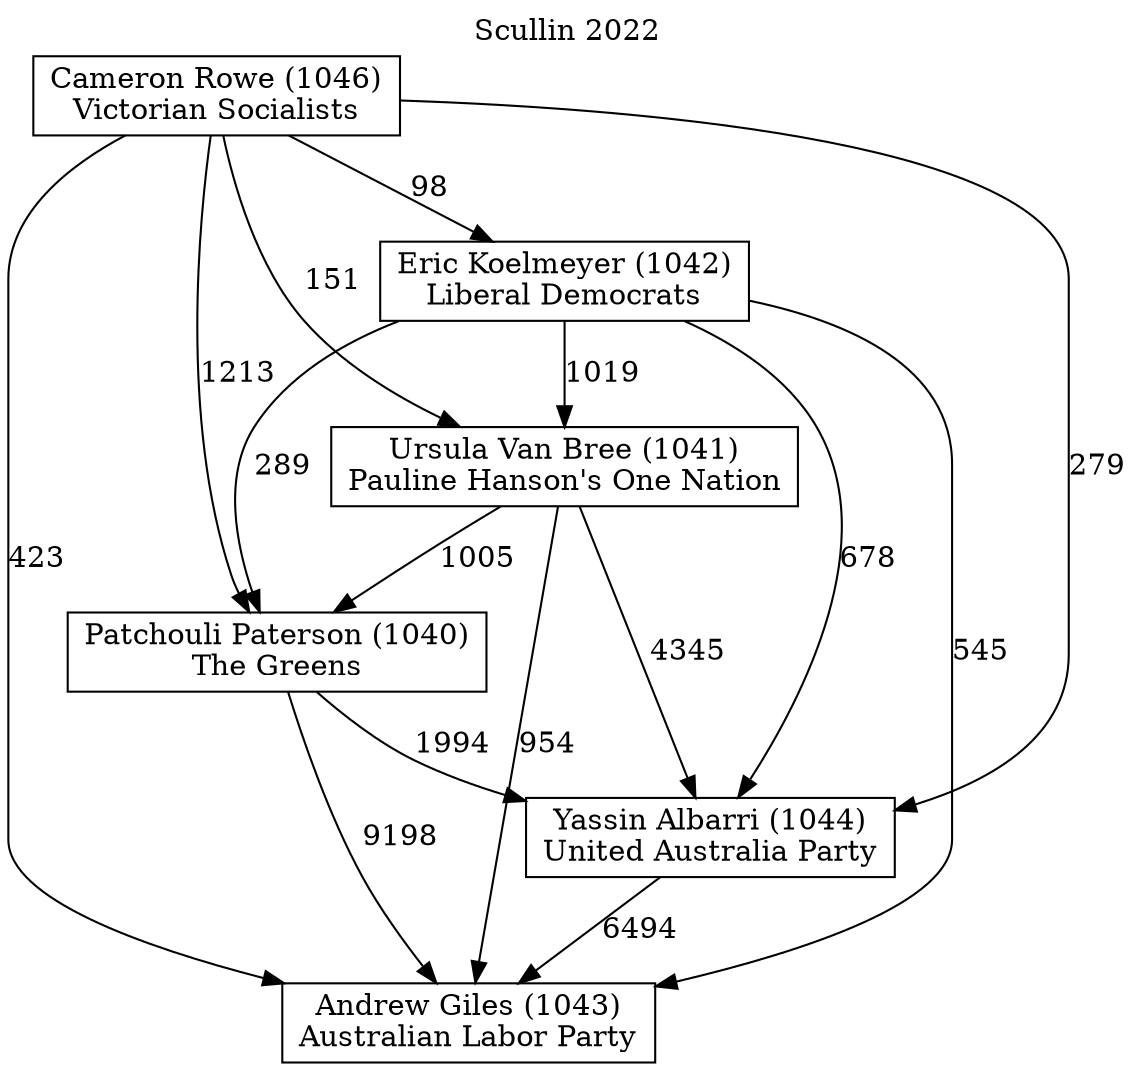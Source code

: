 // House preference flow
digraph "Andrew Giles (1043)_Scullin_2022" {
	graph [label="Scullin 2022" labelloc=t mclimit=10]
	node [shape=box]
	"Andrew Giles (1043)" [label="Andrew Giles (1043)
Australian Labor Party"]
	"Yassin Albarri (1044)" [label="Yassin Albarri (1044)
United Australia Party"]
	"Patchouli Paterson (1040)" [label="Patchouli Paterson (1040)
The Greens"]
	"Ursula Van Bree (1041)" [label="Ursula Van Bree (1041)
Pauline Hanson's One Nation"]
	"Eric Koelmeyer (1042)" [label="Eric Koelmeyer (1042)
Liberal Democrats"]
	"Cameron Rowe (1046)" [label="Cameron Rowe (1046)
Victorian Socialists"]
	"Yassin Albarri (1044)" -> "Andrew Giles (1043)" [label=6494]
	"Patchouli Paterson (1040)" -> "Yassin Albarri (1044)" [label=1994]
	"Ursula Van Bree (1041)" -> "Patchouli Paterson (1040)" [label=1005]
	"Eric Koelmeyer (1042)" -> "Ursula Van Bree (1041)" [label=1019]
	"Cameron Rowe (1046)" -> "Eric Koelmeyer (1042)" [label=98]
	"Patchouli Paterson (1040)" -> "Andrew Giles (1043)" [label=9198]
	"Ursula Van Bree (1041)" -> "Andrew Giles (1043)" [label=954]
	"Eric Koelmeyer (1042)" -> "Andrew Giles (1043)" [label=545]
	"Cameron Rowe (1046)" -> "Andrew Giles (1043)" [label=423]
	"Cameron Rowe (1046)" -> "Ursula Van Bree (1041)" [label=151]
	"Eric Koelmeyer (1042)" -> "Patchouli Paterson (1040)" [label=289]
	"Cameron Rowe (1046)" -> "Patchouli Paterson (1040)" [label=1213]
	"Ursula Van Bree (1041)" -> "Yassin Albarri (1044)" [label=4345]
	"Eric Koelmeyer (1042)" -> "Yassin Albarri (1044)" [label=678]
	"Cameron Rowe (1046)" -> "Yassin Albarri (1044)" [label=279]
}
